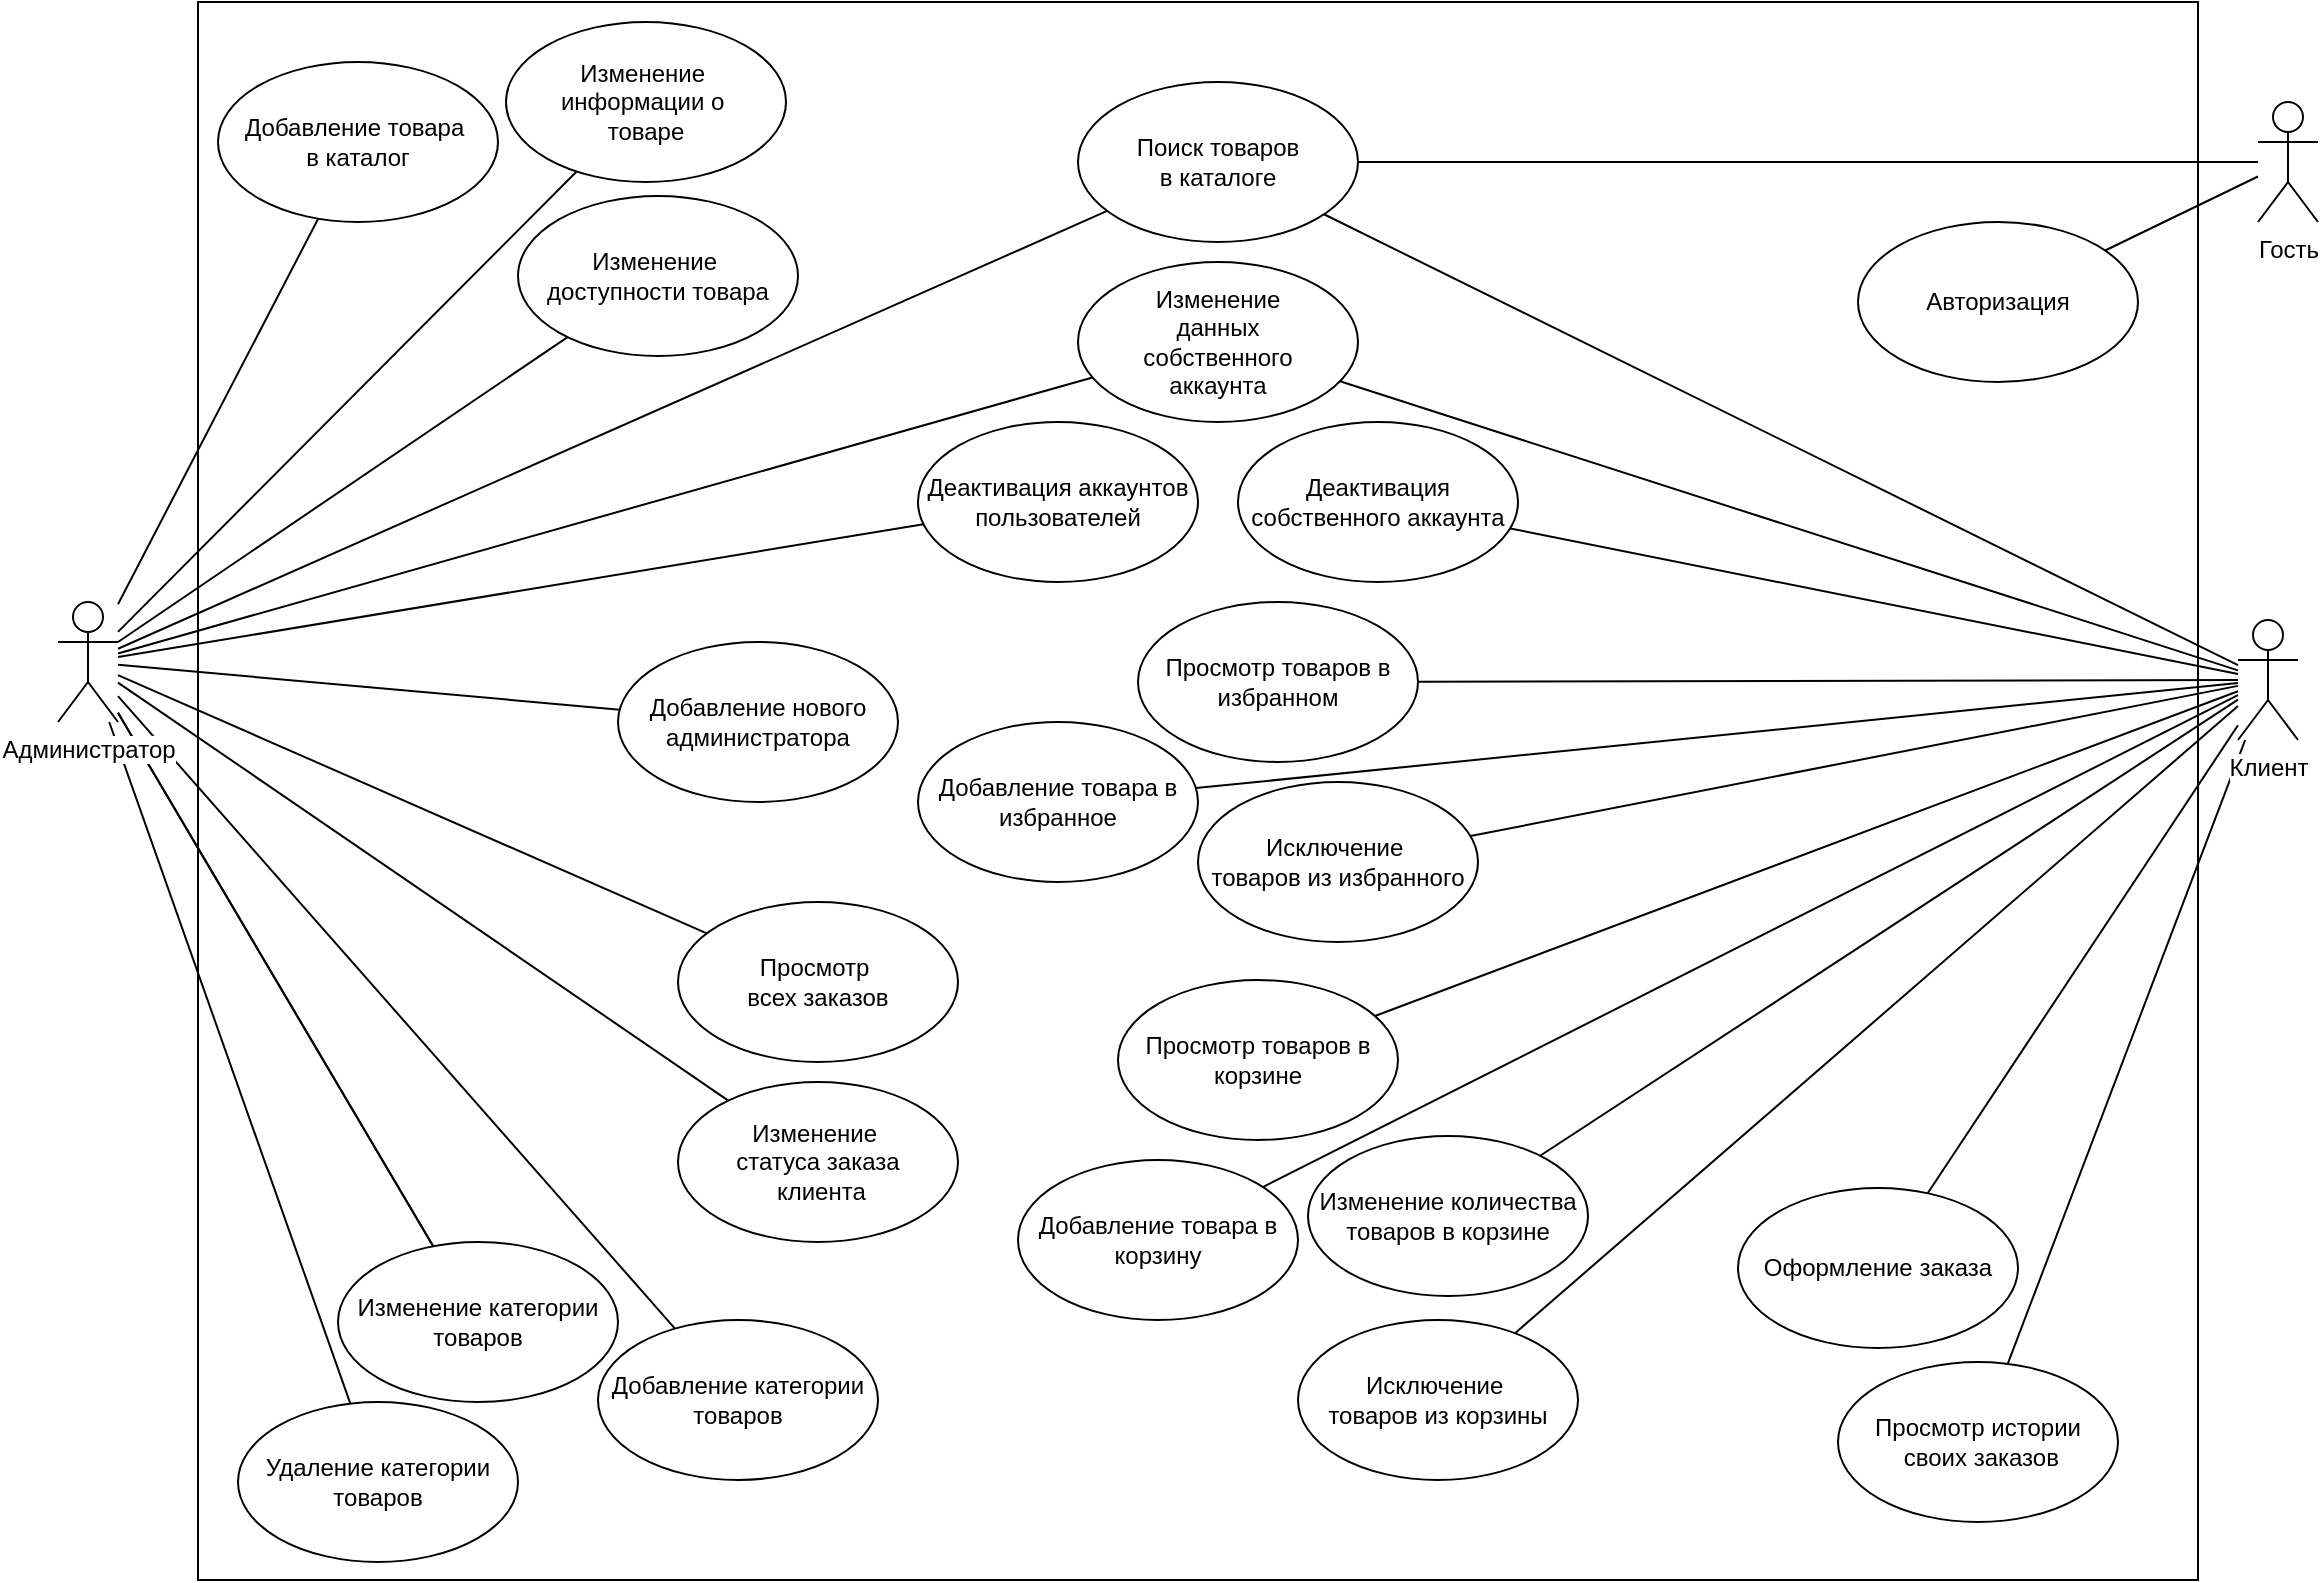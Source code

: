 <mxfile version="23.1.4" type="device">
  <diagram name="Page-1" id="LN2S6RkLxq8eg1RrkMP0">
    <mxGraphModel dx="7412" dy="4329" grid="1" gridSize="10" guides="1" tooltips="1" connect="1" arrows="1" fold="1" page="1" pageScale="1" pageWidth="4681" pageHeight="3300" math="0" shadow="0">
      <root>
        <mxCell id="0" />
        <mxCell id="1" parent="0" />
        <mxCell id="sRfGJkdk0s0mYE2xeK2K-22" value="" style="rounded=0;whiteSpace=wrap;html=1;" parent="1" vertex="1">
          <mxGeometry y="-40" width="1000" height="789" as="geometry" />
        </mxCell>
        <mxCell id="sRfGJkdk0s0mYE2xeK2K-5" value="&lt;div&gt;Поиск товаров&lt;/div&gt;&lt;div&gt;в каталоге&lt;/div&gt;" style="ellipse;whiteSpace=wrap;html=1;" parent="1" vertex="1">
          <mxGeometry x="440" width="140" height="80" as="geometry" />
        </mxCell>
        <mxCell id="sRfGJkdk0s0mYE2xeK2K-6" value="Авторизация" style="ellipse;whiteSpace=wrap;html=1;" parent="1" vertex="1">
          <mxGeometry x="830" y="70" width="140" height="80" as="geometry" />
        </mxCell>
        <mxCell id="sRfGJkdk0s0mYE2xeK2K-7" value="&lt;div&gt;Добавление товара&amp;nbsp;&lt;/div&gt;&lt;div&gt;в каталог&lt;/div&gt;" style="ellipse;whiteSpace=wrap;html=1;" parent="1" vertex="1">
          <mxGeometry x="10" y="-10" width="140" height="80" as="geometry" />
        </mxCell>
        <mxCell id="sRfGJkdk0s0mYE2xeK2K-8" value="&lt;div&gt;Изменение&amp;nbsp;&lt;/div&gt;&lt;div&gt;информации о&amp;nbsp;&lt;/div&gt;&lt;div&gt;товаре&lt;br&gt;&lt;/div&gt;" style="ellipse;whiteSpace=wrap;html=1;" parent="1" vertex="1">
          <mxGeometry x="154" y="-30" width="140" height="80" as="geometry" />
        </mxCell>
        <mxCell id="sRfGJkdk0s0mYE2xeK2K-9" value="&lt;div&gt;Изменение&amp;nbsp;&lt;/div&gt;&lt;div&gt;доступности товара&lt;/div&gt;" style="ellipse;whiteSpace=wrap;html=1;" parent="1" vertex="1">
          <mxGeometry x="160" y="57" width="140" height="80" as="geometry" />
        </mxCell>
        <mxCell id="sRfGJkdk0s0mYE2xeK2K-11" value="&lt;div&gt;Просмотр&amp;nbsp;&lt;/div&gt;&lt;div&gt;всех заказов&lt;/div&gt;" style="ellipse;whiteSpace=wrap;html=1;" parent="1" vertex="1">
          <mxGeometry x="240" y="410" width="140" height="80" as="geometry" />
        </mxCell>
        <mxCell id="sRfGJkdk0s0mYE2xeK2K-12" value="&lt;div&gt;Изменение&amp;nbsp;&lt;/div&gt;&lt;div&gt;статуса заказа&lt;/div&gt;&amp;nbsp;клиента" style="ellipse;whiteSpace=wrap;html=1;" parent="1" vertex="1">
          <mxGeometry x="240" y="500" width="140" height="80" as="geometry" />
        </mxCell>
        <mxCell id="sRfGJkdk0s0mYE2xeK2K-14" value="&lt;div&gt;Просмотр истории&lt;/div&gt;&lt;div&gt;&amp;nbsp;своих заказов&lt;/div&gt;" style="ellipse;whiteSpace=wrap;html=1;" parent="1" vertex="1">
          <mxGeometry x="820" y="640" width="140" height="80" as="geometry" />
        </mxCell>
        <mxCell id="sRfGJkdk0s0mYE2xeK2K-15" value="Оформление заказа" style="ellipse;whiteSpace=wrap;html=1;" parent="1" vertex="1">
          <mxGeometry x="770" y="553" width="140" height="80" as="geometry" />
        </mxCell>
        <mxCell id="sRfGJkdk0s0mYE2xeK2K-16" value="Добавление товара в корзину" style="ellipse;whiteSpace=wrap;html=1;" parent="1" vertex="1">
          <mxGeometry x="410" y="539" width="140" height="80" as="geometry" />
        </mxCell>
        <mxCell id="sRfGJkdk0s0mYE2xeK2K-17" value="Просмотр товаров в корзине" style="ellipse;whiteSpace=wrap;html=1;" parent="1" vertex="1">
          <mxGeometry x="460" y="449" width="140" height="80" as="geometry" />
        </mxCell>
        <mxCell id="sRfGJkdk0s0mYE2xeK2K-18" value="Изменение количества товаров в корзине" style="ellipse;whiteSpace=wrap;html=1;" parent="1" vertex="1">
          <mxGeometry x="555" y="527" width="140" height="80" as="geometry" />
        </mxCell>
        <mxCell id="sRfGJkdk0s0mYE2xeK2K-20" value="&lt;div&gt;Исключение&amp;nbsp;&lt;/div&gt;&lt;div&gt;товаров из корзины&lt;/div&gt;" style="ellipse;whiteSpace=wrap;html=1;" parent="1" vertex="1">
          <mxGeometry x="550" y="619" width="140" height="80" as="geometry" />
        </mxCell>
        <mxCell id="sRfGJkdk0s0mYE2xeK2K-23" value="" style="endArrow=none;html=1;rounded=0;" parent="1" source="sRfGJkdk0s0mYE2xeK2K-7" target="sRfGJkdk0s0mYE2xeK2K-3" edge="1">
          <mxGeometry width="50" height="50" relative="1" as="geometry">
            <mxPoint x="50.827" y="228.469" as="sourcePoint" />
            <mxPoint x="360" y="320" as="targetPoint" />
          </mxGeometry>
        </mxCell>
        <mxCell id="sRfGJkdk0s0mYE2xeK2K-24" value="" style="endArrow=none;html=1;rounded=0;" parent="1" source="sRfGJkdk0s0mYE2xeK2K-14" target="sRfGJkdk0s0mYE2xeK2K-4" edge="1">
          <mxGeometry width="50" height="50" relative="1" as="geometry">
            <mxPoint x="361" y="247" as="sourcePoint" />
            <mxPoint x="270" y="300" as="targetPoint" />
          </mxGeometry>
        </mxCell>
        <mxCell id="sRfGJkdk0s0mYE2xeK2K-25" value="" style="endArrow=none;html=1;rounded=0;" parent="1" source="sRfGJkdk0s0mYE2xeK2K-11" target="sRfGJkdk0s0mYE2xeK2K-3" edge="1">
          <mxGeometry width="50" height="50" relative="1" as="geometry">
            <mxPoint x="614" y="165" as="sourcePoint" />
            <mxPoint x="730" y="285" as="targetPoint" />
          </mxGeometry>
        </mxCell>
        <mxCell id="sRfGJkdk0s0mYE2xeK2K-26" value="" style="endArrow=none;html=1;rounded=0;" parent="1" source="sRfGJkdk0s0mYE2xeK2K-3" target="sRfGJkdk0s0mYE2xeK2K-12" edge="1">
          <mxGeometry width="50" height="50" relative="1" as="geometry">
            <mxPoint x="78" y="435" as="sourcePoint" />
            <mxPoint x="-30" y="316" as="targetPoint" />
          </mxGeometry>
        </mxCell>
        <mxCell id="sRfGJkdk0s0mYE2xeK2K-27" value="" style="endArrow=none;html=1;rounded=0;" parent="1" source="sRfGJkdk0s0mYE2xeK2K-4" target="sRfGJkdk0s0mYE2xeK2K-16" edge="1">
          <mxGeometry width="50" height="50" relative="1" as="geometry">
            <mxPoint x="1300.0" y="651.222" as="sourcePoint" />
            <mxPoint x="1081.488" y="771.901" as="targetPoint" />
          </mxGeometry>
        </mxCell>
        <mxCell id="sRfGJkdk0s0mYE2xeK2K-28" value="" style="endArrow=none;html=1;rounded=0;" parent="1" source="sRfGJkdk0s0mYE2xeK2K-4" target="sRfGJkdk0s0mYE2xeK2K-17" edge="1">
          <mxGeometry width="50" height="50" relative="1" as="geometry">
            <mxPoint x="1300.0" y="649.628" as="sourcePoint" />
            <mxPoint x="1091" y="782" as="targetPoint" />
          </mxGeometry>
        </mxCell>
        <mxCell id="sRfGJkdk0s0mYE2xeK2K-30" value="" style="endArrow=none;html=1;rounded=0;" parent="1" source="sRfGJkdk0s0mYE2xeK2K-5" target="sRfGJkdk0s0mYE2xeK2K-3" edge="1">
          <mxGeometry width="50" height="50" relative="1" as="geometry">
            <mxPoint x="271" y="267" as="sourcePoint" />
            <mxPoint x="-30" y="298" as="targetPoint" />
          </mxGeometry>
        </mxCell>
        <mxCell id="sRfGJkdk0s0mYE2xeK2K-31" value="" style="endArrow=none;html=1;rounded=0;" parent="1" source="sRfGJkdk0s0mYE2xeK2K-5" target="sRfGJkdk0s0mYE2xeK2K-4" edge="1">
          <mxGeometry width="50" height="50" relative="1" as="geometry">
            <mxPoint x="572" y="350" as="sourcePoint" />
            <mxPoint x="270" y="311" as="targetPoint" />
          </mxGeometry>
        </mxCell>
        <mxCell id="sRfGJkdk0s0mYE2xeK2K-32" value="" style="endArrow=none;html=1;rounded=0;" parent="1" source="sRfGJkdk0s0mYE2xeK2K-15" target="sRfGJkdk0s0mYE2xeK2K-4" edge="1">
          <mxGeometry width="50" height="50" relative="1" as="geometry">
            <mxPoint x="914" y="174" as="sourcePoint" />
            <mxPoint x="1030" y="294" as="targetPoint" />
          </mxGeometry>
        </mxCell>
        <mxCell id="nA5ZfOpmSh_9mEdgKbaJ-1" value="" style="endArrow=none;html=1;rounded=0;" parent="1" source="sRfGJkdk0s0mYE2xeK2K-6" target="eLAcEKZrnlarbIsGabOw-4" edge="1">
          <mxGeometry width="50" height="50" relative="1" as="geometry">
            <mxPoint x="818" y="221" as="sourcePoint" />
            <mxPoint x="1030" y="303" as="targetPoint" />
          </mxGeometry>
        </mxCell>
        <mxCell id="eLAcEKZrnlarbIsGabOw-2" value="" style="endArrow=none;html=1;rounded=0;" parent="1" source="sRfGJkdk0s0mYE2xeK2K-8" target="sRfGJkdk0s0mYE2xeK2K-3" edge="1">
          <mxGeometry width="50" height="50" relative="1" as="geometry">
            <mxPoint x="72" y="49" as="sourcePoint" />
            <mxPoint x="-31" y="270" as="targetPoint" />
          </mxGeometry>
        </mxCell>
        <mxCell id="eLAcEKZrnlarbIsGabOw-3" value="" style="endArrow=none;html=1;rounded=0;entryX=1;entryY=0.333;entryDx=0;entryDy=0;entryPerimeter=0;" parent="1" source="sRfGJkdk0s0mYE2xeK2K-9" target="sRfGJkdk0s0mYE2xeK2K-3" edge="1">
          <mxGeometry width="50" height="50" relative="1" as="geometry">
            <mxPoint x="206" y="45" as="sourcePoint" />
            <mxPoint x="-30" y="285" as="targetPoint" />
          </mxGeometry>
        </mxCell>
        <mxCell id="eLAcEKZrnlarbIsGabOw-4" value="Гость" style="shape=umlActor;verticalLabelPosition=bottom;verticalAlign=top;html=1;outlineConnect=0;" parent="1" vertex="1">
          <mxGeometry x="1030" y="10" width="30" height="60" as="geometry" />
        </mxCell>
        <mxCell id="eLAcEKZrnlarbIsGabOw-5" value="" style="endArrow=none;html=1;rounded=0;" parent="1" source="sRfGJkdk0s0mYE2xeK2K-5" target="eLAcEKZrnlarbIsGabOw-4" edge="1">
          <mxGeometry width="50" height="50" relative="1" as="geometry">
            <mxPoint x="950" y="18" as="sourcePoint" />
            <mxPoint x="1030" y="19" as="targetPoint" />
          </mxGeometry>
        </mxCell>
        <mxCell id="eLAcEKZrnlarbIsGabOw-6" value="Изменение&lt;br&gt;данных&lt;br&gt;собственного&lt;br&gt;аккаунта" style="ellipse;whiteSpace=wrap;html=1;" parent="1" vertex="1">
          <mxGeometry x="440" y="90" width="140" height="80" as="geometry" />
        </mxCell>
        <mxCell id="eLAcEKZrnlarbIsGabOw-7" value="" style="endArrow=none;html=1;rounded=0;" parent="1" source="eLAcEKZrnlarbIsGabOw-6" target="sRfGJkdk0s0mYE2xeK2K-3" edge="1">
          <mxGeometry width="50" height="50" relative="1" as="geometry">
            <mxPoint x="624" y="175" as="sourcePoint" />
            <mxPoint x="-30" y="296" as="targetPoint" />
          </mxGeometry>
        </mxCell>
        <mxCell id="eLAcEKZrnlarbIsGabOw-8" value="Добавление категории товаров" style="ellipse;whiteSpace=wrap;html=1;" parent="1" vertex="1">
          <mxGeometry x="200" y="619" width="140" height="80" as="geometry" />
        </mxCell>
        <mxCell id="eLAcEKZrnlarbIsGabOw-9" value="" style="endArrow=none;html=1;rounded=0;" parent="1" source="eLAcEKZrnlarbIsGabOw-8" target="sRfGJkdk0s0mYE2xeK2K-3" edge="1">
          <mxGeometry width="50" height="50" relative="1" as="geometry">
            <mxPoint x="634" y="355" as="sourcePoint" />
            <mxPoint x="-20" y="476" as="targetPoint" />
          </mxGeometry>
        </mxCell>
        <mxCell id="eLAcEKZrnlarbIsGabOw-10" value="Добавление нового администратора" style="ellipse;whiteSpace=wrap;html=1;" parent="1" vertex="1">
          <mxGeometry x="210" y="280" width="140" height="80" as="geometry" />
        </mxCell>
        <mxCell id="eLAcEKZrnlarbIsGabOw-11" value="" style="endArrow=none;html=1;rounded=0;" parent="1" source="eLAcEKZrnlarbIsGabOw-10" target="sRfGJkdk0s0mYE2xeK2K-3" edge="1">
          <mxGeometry width="50" height="50" relative="1" as="geometry">
            <mxPoint x="176" y="459" as="sourcePoint" />
            <mxPoint x="-30" y="311" as="targetPoint" />
          </mxGeometry>
        </mxCell>
        <mxCell id="eLAcEKZrnlarbIsGabOw-12" value="Деактивация аккаунтов пользователей" style="ellipse;whiteSpace=wrap;html=1;" parent="1" vertex="1">
          <mxGeometry x="360" y="170" width="140" height="80" as="geometry" />
        </mxCell>
        <mxCell id="eLAcEKZrnlarbIsGabOw-13" value="" style="endArrow=none;html=1;rounded=0;" parent="1" source="eLAcEKZrnlarbIsGabOw-12" target="sRfGJkdk0s0mYE2xeK2K-3" edge="1">
          <mxGeometry width="50" height="50" relative="1" as="geometry">
            <mxPoint x="250" y="400" as="sourcePoint" />
            <mxPoint x="-30" y="305" as="targetPoint" />
          </mxGeometry>
        </mxCell>
        <mxCell id="eLAcEKZrnlarbIsGabOw-14" value="Деактивация собственного аккаунта" style="ellipse;whiteSpace=wrap;html=1;" parent="1" vertex="1">
          <mxGeometry x="520" y="170" width="140" height="80" as="geometry" />
        </mxCell>
        <mxCell id="eLAcEKZrnlarbIsGabOw-15" value="" style="endArrow=none;html=1;rounded=0;" parent="1" source="sRfGJkdk0s0mYE2xeK2K-4" target="eLAcEKZrnlarbIsGabOw-14" edge="1">
          <mxGeometry width="50" height="50" relative="1" as="geometry">
            <mxPoint x="1045" y="329" as="sourcePoint" />
            <mxPoint x="907" y="522" as="targetPoint" />
          </mxGeometry>
        </mxCell>
        <mxCell id="eLAcEKZrnlarbIsGabOw-16" value="" style="endArrow=none;html=1;rounded=0;" parent="1" source="sRfGJkdk0s0mYE2xeK2K-4" target="eLAcEKZrnlarbIsGabOw-6" edge="1">
          <mxGeometry width="50" height="50" relative="1" as="geometry">
            <mxPoint x="1030" y="333" as="sourcePoint" />
            <mxPoint x="759.258" y="274.809" as="targetPoint" />
          </mxGeometry>
        </mxCell>
        <mxCell id="eLAcEKZrnlarbIsGabOw-17" value="Удаление категории товаров" style="ellipse;whiteSpace=wrap;html=1;" parent="1" vertex="1">
          <mxGeometry x="20" y="660" width="140" height="80" as="geometry" />
        </mxCell>
        <mxCell id="eLAcEKZrnlarbIsGabOw-19" value="" style="endArrow=none;html=1;rounded=0;" parent="1" source="eLAcEKZrnlarbIsGabOw-18" target="sRfGJkdk0s0mYE2xeK2K-3" edge="1">
          <mxGeometry width="50" height="50" relative="1" as="geometry">
            <mxPoint x="151" y="692" as="sourcePoint" />
            <mxPoint x="-30" y="330" as="targetPoint" />
          </mxGeometry>
        </mxCell>
        <mxCell id="eLAcEKZrnlarbIsGabOw-20" value="" style="endArrow=none;html=1;rounded=0;" parent="1" source="eLAcEKZrnlarbIsGabOw-18" target="sRfGJkdk0s0mYE2xeK2K-3" edge="1">
          <mxGeometry width="50" height="50" relative="1" as="geometry">
            <mxPoint x="158" y="524" as="sourcePoint" />
            <mxPoint x="-30" y="317" as="targetPoint" />
          </mxGeometry>
        </mxCell>
        <mxCell id="eLAcEKZrnlarbIsGabOw-18" value="Изменение категории товаров" style="ellipse;whiteSpace=wrap;html=1;" parent="1" vertex="1">
          <mxGeometry x="70" y="580" width="140" height="80" as="geometry" />
        </mxCell>
        <mxCell id="eLAcEKZrnlarbIsGabOw-22" value="" style="endArrow=none;html=1;rounded=0;" parent="1" source="eLAcEKZrnlarbIsGabOw-17" target="sRfGJkdk0s0mYE2xeK2K-3" edge="1">
          <mxGeometry width="50" height="50" relative="1" as="geometry">
            <mxPoint x="151" y="544" as="sourcePoint" />
            <mxPoint x="-30" y="319" as="targetPoint" />
          </mxGeometry>
        </mxCell>
        <mxCell id="eLAcEKZrnlarbIsGabOw-23" value="" style="endArrow=none;html=1;rounded=0;" parent="1" source="sRfGJkdk0s0mYE2xeK2K-4" target="sRfGJkdk0s0mYE2xeK2K-18" edge="1">
          <mxGeometry width="50" height="50" relative="1" as="geometry">
            <mxPoint x="1315.0" y="649" as="sourcePoint" />
            <mxPoint x="1079" y="805" as="targetPoint" />
          </mxGeometry>
        </mxCell>
        <mxCell id="eLAcEKZrnlarbIsGabOw-24" value="" style="endArrow=none;html=1;rounded=0;" parent="1" source="sRfGJkdk0s0mYE2xeK2K-4" target="sRfGJkdk0s0mYE2xeK2K-20" edge="1">
          <mxGeometry width="50" height="50" relative="1" as="geometry">
            <mxPoint x="1300.0" y="655.185" as="sourcePoint" />
            <mxPoint x="1049" y="896" as="targetPoint" />
          </mxGeometry>
        </mxCell>
        <mxCell id="eLAcEKZrnlarbIsGabOw-25" value="Добавление товара в избранное" style="ellipse;whiteSpace=wrap;html=1;" parent="1" vertex="1">
          <mxGeometry x="360" y="320" width="140" height="80" as="geometry" />
        </mxCell>
        <mxCell id="eLAcEKZrnlarbIsGabOw-26" value="Просмотр товаров в избранном" style="ellipse;whiteSpace=wrap;html=1;" parent="1" vertex="1">
          <mxGeometry x="470" y="260" width="140" height="80" as="geometry" />
        </mxCell>
        <mxCell id="eLAcEKZrnlarbIsGabOw-28" value="&lt;div&gt;Исключение&amp;nbsp;&lt;/div&gt;&lt;div&gt;товаров из избранного&lt;/div&gt;" style="ellipse;whiteSpace=wrap;html=1;" parent="1" vertex="1">
          <mxGeometry x="500" y="350" width="140" height="80" as="geometry" />
        </mxCell>
        <mxCell id="eLAcEKZrnlarbIsGabOw-29" value="" style="endArrow=none;html=1;rounded=0;" parent="1" source="sRfGJkdk0s0mYE2xeK2K-4" target="eLAcEKZrnlarbIsGabOw-25" edge="1">
          <mxGeometry width="50" height="50" relative="1" as="geometry">
            <mxPoint x="1100" y="601" as="sourcePoint" />
            <mxPoint x="881.488" y="721.901" as="targetPoint" />
          </mxGeometry>
        </mxCell>
        <mxCell id="eLAcEKZrnlarbIsGabOw-30" value="" style="endArrow=none;html=1;rounded=0;" parent="1" source="sRfGJkdk0s0mYE2xeK2K-4" target="eLAcEKZrnlarbIsGabOw-26" edge="1">
          <mxGeometry width="50" height="50" relative="1" as="geometry">
            <mxPoint x="1100" y="600" as="sourcePoint" />
            <mxPoint x="891" y="732" as="targetPoint" />
          </mxGeometry>
        </mxCell>
        <mxCell id="eLAcEKZrnlarbIsGabOw-32" value="" style="endArrow=none;html=1;rounded=0;" parent="1" source="sRfGJkdk0s0mYE2xeK2K-4" target="eLAcEKZrnlarbIsGabOw-28" edge="1">
          <mxGeometry width="50" height="50" relative="1" as="geometry">
            <mxPoint x="1100" y="605" as="sourcePoint" />
            <mxPoint x="849" y="846" as="targetPoint" />
          </mxGeometry>
        </mxCell>
        <mxCell id="sRfGJkdk0s0mYE2xeK2K-3" value="&lt;span style=&quot;background-color: rgb(255, 255, 255);&quot;&gt;Администратор&lt;/span&gt;" style="shape=umlActor;verticalLabelPosition=bottom;verticalAlign=top;html=1;outlineConnect=0;" parent="1" vertex="1">
          <mxGeometry x="-70" y="260" width="30" height="60" as="geometry" />
        </mxCell>
        <mxCell id="sRfGJkdk0s0mYE2xeK2K-4" value="&lt;div&gt;&lt;span style=&quot;background-color: rgb(255, 255, 255);&quot;&gt;Клиент&lt;/span&gt;&lt;/div&gt;" style="shape=umlActor;verticalLabelPosition=bottom;verticalAlign=top;html=1;outlineConnect=0;" parent="1" vertex="1">
          <mxGeometry x="1020" y="269" width="30" height="60" as="geometry" />
        </mxCell>
      </root>
    </mxGraphModel>
  </diagram>
</mxfile>
